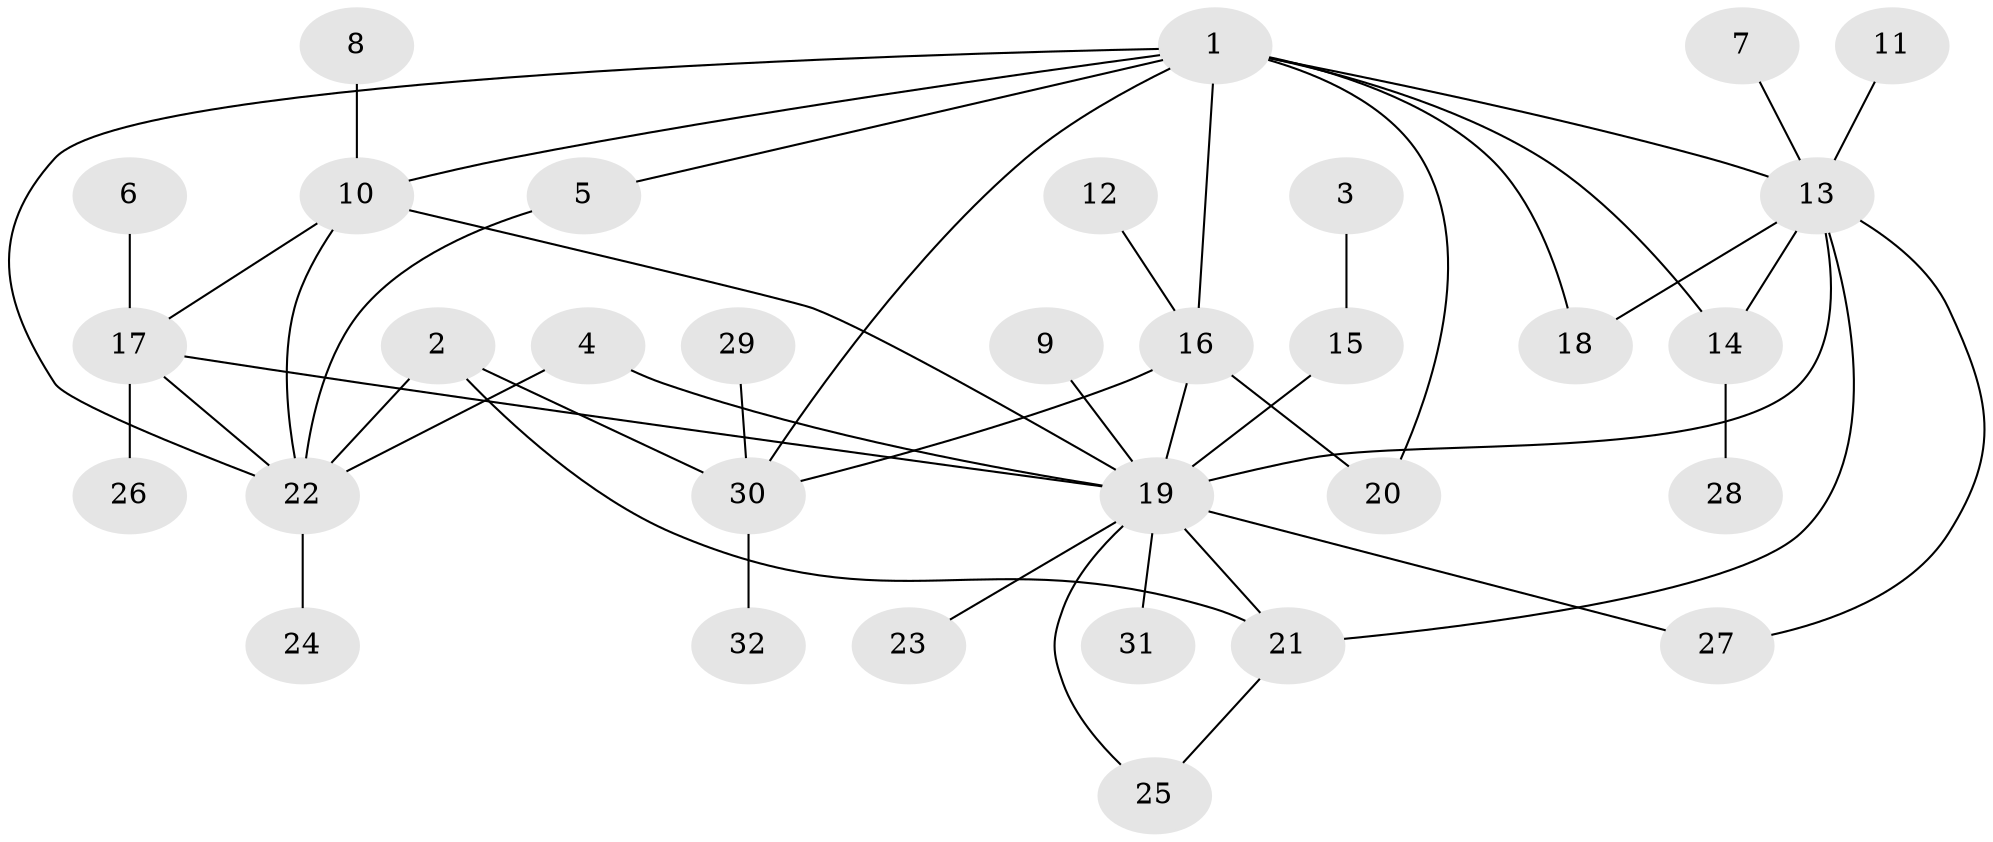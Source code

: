 // original degree distribution, {11: 0.015873015873015872, 6: 0.047619047619047616, 5: 0.047619047619047616, 9: 0.031746031746031744, 7: 0.047619047619047616, 4: 0.047619047619047616, 3: 0.06349206349206349, 1: 0.5238095238095238, 2: 0.1746031746031746}
// Generated by graph-tools (version 1.1) at 2025/26/03/09/25 03:26:35]
// undirected, 32 vertices, 47 edges
graph export_dot {
graph [start="1"]
  node [color=gray90,style=filled];
  1;
  2;
  3;
  4;
  5;
  6;
  7;
  8;
  9;
  10;
  11;
  12;
  13;
  14;
  15;
  16;
  17;
  18;
  19;
  20;
  21;
  22;
  23;
  24;
  25;
  26;
  27;
  28;
  29;
  30;
  31;
  32;
  1 -- 5 [weight=1.0];
  1 -- 10 [weight=1.0];
  1 -- 13 [weight=1.0];
  1 -- 14 [weight=1.0];
  1 -- 16 [weight=1.0];
  1 -- 18 [weight=1.0];
  1 -- 20 [weight=1.0];
  1 -- 22 [weight=1.0];
  1 -- 30 [weight=1.0];
  2 -- 21 [weight=2.0];
  2 -- 22 [weight=1.0];
  2 -- 30 [weight=1.0];
  3 -- 15 [weight=1.0];
  4 -- 19 [weight=1.0];
  4 -- 22 [weight=1.0];
  5 -- 22 [weight=1.0];
  6 -- 17 [weight=1.0];
  7 -- 13 [weight=1.0];
  8 -- 10 [weight=1.0];
  9 -- 19 [weight=1.0];
  10 -- 17 [weight=1.0];
  10 -- 19 [weight=1.0];
  10 -- 22 [weight=1.0];
  11 -- 13 [weight=1.0];
  12 -- 16 [weight=1.0];
  13 -- 14 [weight=1.0];
  13 -- 18 [weight=1.0];
  13 -- 19 [weight=1.0];
  13 -- 21 [weight=1.0];
  13 -- 27 [weight=1.0];
  14 -- 28 [weight=1.0];
  15 -- 19 [weight=2.0];
  16 -- 19 [weight=1.0];
  16 -- 20 [weight=1.0];
  16 -- 30 [weight=1.0];
  17 -- 19 [weight=1.0];
  17 -- 22 [weight=1.0];
  17 -- 26 [weight=1.0];
  19 -- 21 [weight=2.0];
  19 -- 23 [weight=1.0];
  19 -- 25 [weight=1.0];
  19 -- 27 [weight=1.0];
  19 -- 31 [weight=1.0];
  21 -- 25 [weight=1.0];
  22 -- 24 [weight=1.0];
  29 -- 30 [weight=1.0];
  30 -- 32 [weight=1.0];
}
